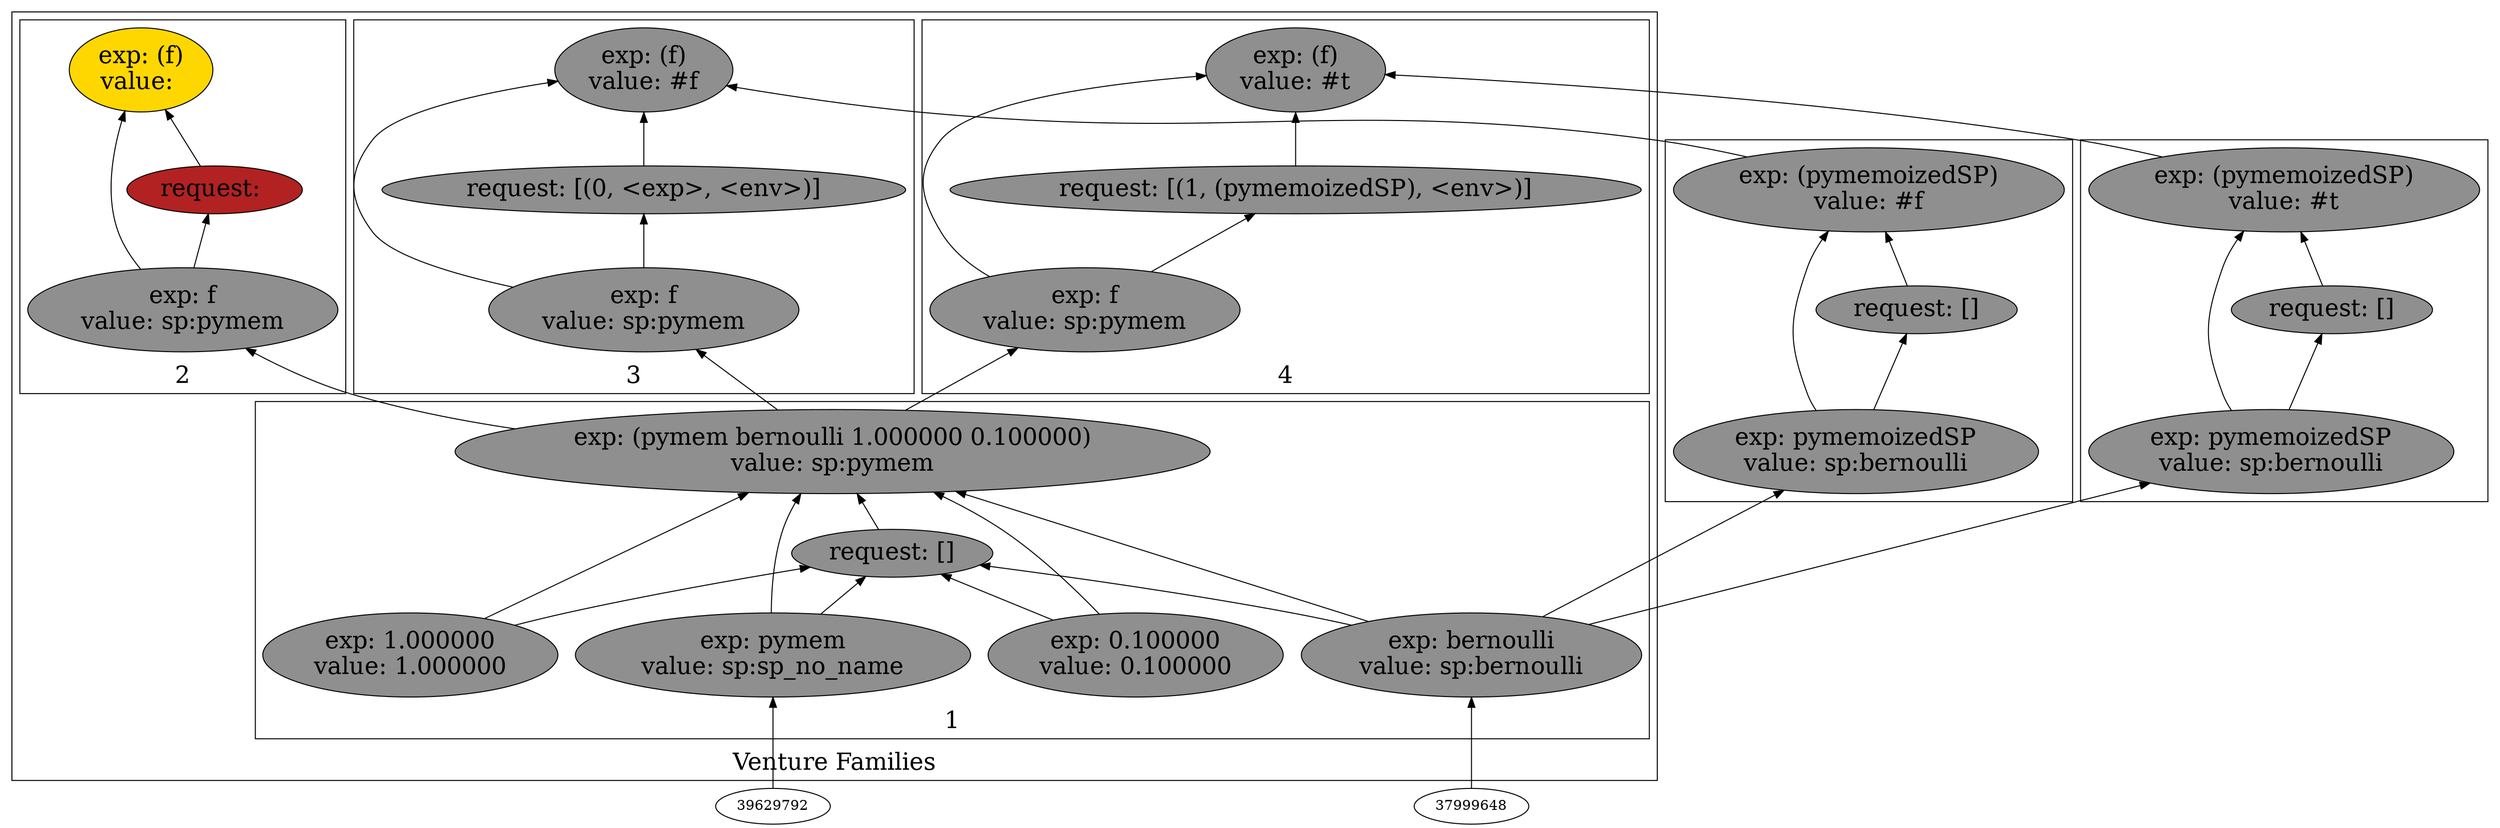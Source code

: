 digraph {
rankdir=BT
fontsize=24
subgraph cluster1 {
label="Venture Families"
subgraph cluster2 {
label="1"
"41173408"["fillcolor"="grey56" "fontsize"="24" "label"="exp: (pymem bernoulli 1.000000 0.100000)\nvalue: sp:pymem" "shape"="ellipse" "style"="filled" ]
"41036400"["fillcolor"="grey56" "fontsize"="24" "label"="request: []" "shape"="ellipse" "style"="filled" ]
"41211152"["fillcolor"="grey56" "fontsize"="24" "label"="exp: pymem\nvalue: sp:sp_no_name" "shape"="ellipse" "style"="filled" ]
"41662000"["fillcolor"="grey56" "fontsize"="24" "label"="exp: bernoulli\nvalue: sp:bernoulli" "shape"="ellipse" "style"="filled" ]
"42359680"["fillcolor"="grey56" "fontsize"="24" "label"="exp: 1.000000\nvalue: 1.000000" "shape"="ellipse" "style"="filled" ]
"40317264"["fillcolor"="grey56" "fontsize"="24" "label"="exp: 0.100000\nvalue: 0.100000" "shape"="ellipse" "style"="filled" ]
}

subgraph cluster3 {
label="2"
"40625424"["fillcolor"="gold" "fontsize"="24" "label"="exp: (f)\nvalue: " "shape"="ellipse" "style"="filled" ]
"40493248"["fillcolor"="firebrick" "fontsize"="24" "label"="request: " "shape"="ellipse" "style"="filled" ]
"40228160"["fillcolor"="grey56" "fontsize"="24" "label"="exp: f\nvalue: sp:pymem" "shape"="ellipse" "style"="filled" ]
}

subgraph cluster4 {
label="3"
"42669312"["fillcolor"="grey56" "fontsize"="24" "label"="exp: (f)\nvalue: #f" "shape"="ellipse" "style"="filled" ]
"40357360"["fillcolor"="grey56" "fontsize"="24" "label"="request: [(0, <exp>, <env>)]" "shape"="ellipse" "style"="filled" ]
"40475808"["fillcolor"="grey56" "fontsize"="24" "label"="exp: f\nvalue: sp:pymem" "shape"="ellipse" "style"="filled" ]
}

subgraph cluster5 {
label="4"
"40200160"["fillcolor"="grey56" "fontsize"="24" "label"="exp: (f)\nvalue: #t" "shape"="ellipse" "style"="filled" ]
"40666352"["fillcolor"="grey56" "fontsize"="24" "label"="request: [(1, (pymemoizedSP), <env>)]" "shape"="ellipse" "style"="filled" ]
"40985936"["fillcolor"="grey56" "fontsize"="24" "label"="exp: f\nvalue: sp:pymem" "shape"="ellipse" "style"="filled" ]
}

}

subgraph cluster6 {
label=""
"40312288"["fillcolor"="grey56" "fontsize"="24" "label"="exp: (pymemoizedSP)\nvalue: #f" "shape"="ellipse" "style"="filled" ]
"40428944"["fillcolor"="grey56" "fontsize"="24" "label"="request: []" "shape"="ellipse" "style"="filled" ]
"40500112"["fillcolor"="grey56" "fontsize"="24" "label"="exp: pymemoizedSP\nvalue: sp:bernoulli" "shape"="ellipse" "style"="filled" ]
}

subgraph cluster7 {
label=""
"41073312"["fillcolor"="grey56" "fontsize"="24" "label"="exp: (pymemoizedSP)\nvalue: #t" "shape"="ellipse" "style"="filled" ]
"41022112"["fillcolor"="grey56" "fontsize"="24" "label"="request: []" "shape"="ellipse" "style"="filled" ]
"41109488"["fillcolor"="grey56" "fontsize"="24" "label"="exp: pymemoizedSP\nvalue: sp:bernoulli" "shape"="ellipse" "style"="filled" ]
}

"40985936" -> "40200160"["arrowhead"="normal" "color"="black" "style"="solid" ]
"40985936" -> "40666352"["arrowhead"="normal" "color"="black" "style"="solid" ]
"41173408" -> "40985936"["arrowhead"="normal" "color"="black" "style"="solid" ]
"40666352" -> "40200160"["arrowhead"="normal" "color"="black" "style"="solid" ]
"41073312" -> "40200160"["arrowhead"="normal" "color"="black" "style"="solid" ]
"40500112" -> "40312288"["arrowhead"="normal" "color"="black" "style"="solid" ]
"40500112" -> "40428944"["arrowhead"="normal" "color"="black" "style"="solid" ]
"41662000" -> "40500112"["arrowhead"="normal" "color"="black" "style"="solid" ]
"40428944" -> "40312288"["arrowhead"="normal" "color"="black" "style"="solid" ]
"40228160" -> "40625424"["arrowhead"="normal" "color"="black" "style"="solid" ]
"40228160" -> "40493248"["arrowhead"="normal" "color"="black" "style"="solid" ]
"41173408" -> "40228160"["arrowhead"="normal" "color"="black" "style"="solid" ]
"40493248" -> "40625424"["arrowhead"="normal" "color"="black" "style"="solid" ]
"41109488" -> "41073312"["arrowhead"="normal" "color"="black" "style"="solid" ]
"41109488" -> "41022112"["arrowhead"="normal" "color"="black" "style"="solid" ]
"41662000" -> "41109488"["arrowhead"="normal" "color"="black" "style"="solid" ]
"41022112" -> "41073312"["arrowhead"="normal" "color"="black" "style"="solid" ]
"41211152" -> "41173408"["arrowhead"="normal" "color"="black" "style"="solid" ]
"41211152" -> "41036400"["arrowhead"="normal" "color"="black" "style"="solid" ]
"39629792" -> "41211152"["arrowhead"="normal" "color"="black" "style"="solid" ]
"41662000" -> "41173408"["arrowhead"="normal" "color"="black" "style"="solid" ]
"41662000" -> "41036400"["arrowhead"="normal" "color"="black" "style"="solid" ]
"37999648" -> "41662000"["arrowhead"="normal" "color"="black" "style"="solid" ]
"42359680" -> "41173408"["arrowhead"="normal" "color"="black" "style"="solid" ]
"42359680" -> "41036400"["arrowhead"="normal" "color"="black" "style"="solid" ]
"40317264" -> "41173408"["arrowhead"="normal" "color"="black" "style"="solid" ]
"40317264" -> "41036400"["arrowhead"="normal" "color"="black" "style"="solid" ]
"41036400" -> "41173408"["arrowhead"="normal" "color"="black" "style"="solid" ]
"40475808" -> "42669312"["arrowhead"="normal" "color"="black" "style"="solid" ]
"40475808" -> "40357360"["arrowhead"="normal" "color"="black" "style"="solid" ]
"41173408" -> "40475808"["arrowhead"="normal" "color"="black" "style"="solid" ]
"40357360" -> "42669312"["arrowhead"="normal" "color"="black" "style"="solid" ]
"40312288" -> "42669312"["arrowhead"="normal" "color"="black" "style"="solid" ]

}